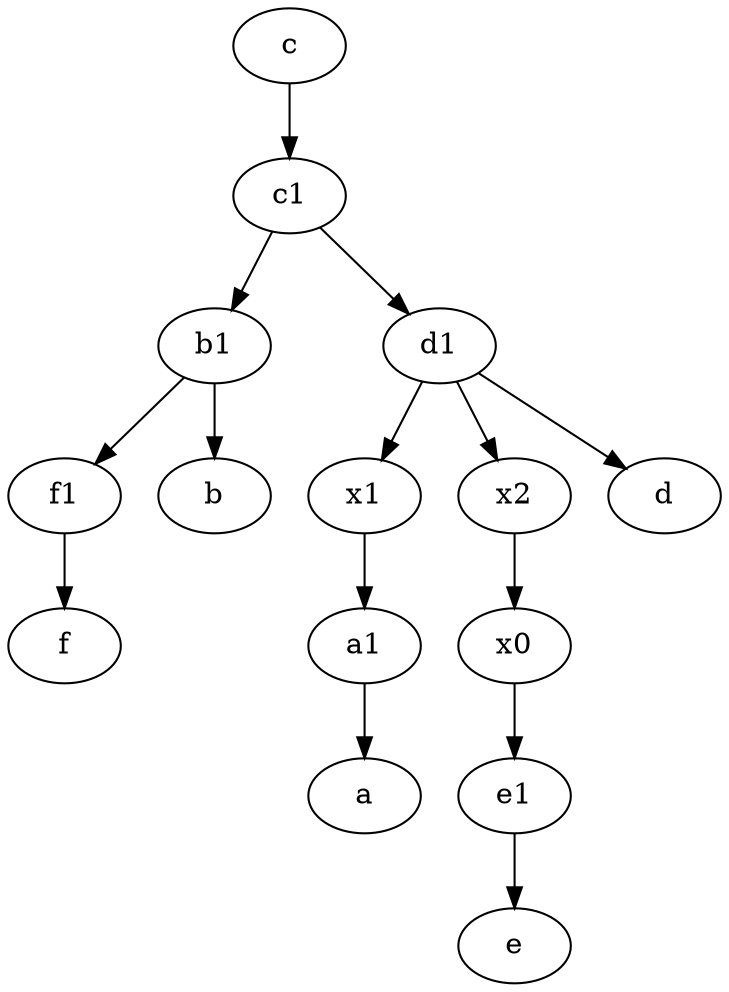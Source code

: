 digraph  {
	b1 [pos="45,20!"];
	f1;
	c [pos="20,10!"];
	d1 [pos="25,30!"];
	e1 [pos="25,45!"];
	c1 [pos="30,15!"];
	a1 [pos="40,15!"];
	x0;
	x1;
	x2;
	b1 -> f1;
	b1 -> b;
	d1 -> x1;
	c1 -> d1;
	c -> c1;
	x0 -> e1;
	x1 -> a1;
	c1 -> b1;
	a1 -> a;
	d1 -> x2;
	x2 -> x0;
	e1 -> e;
	f1 -> f;
	d1 -> d;

	}